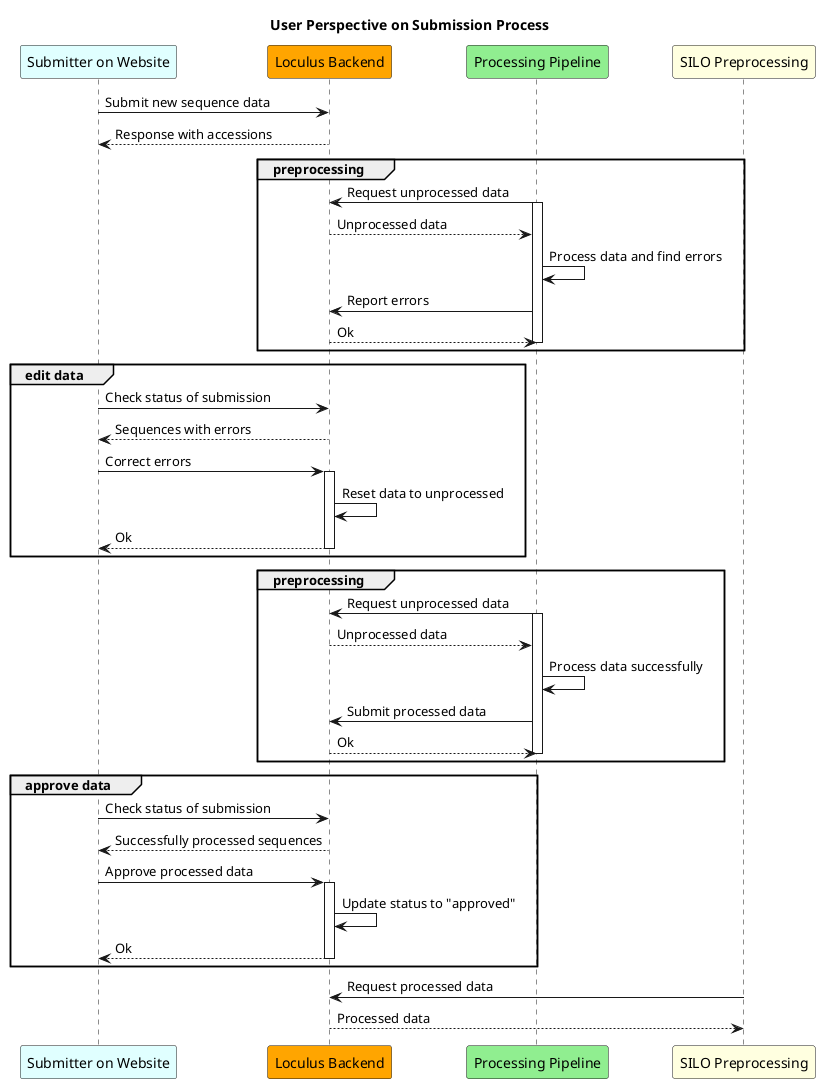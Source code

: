 @startuml

title User Perspective on Submission Process

participant "Submitter on Website" as submitter #LightCyan
participant "Loculus Backend" as backend #Orange
participant "Processing Pipeline" as processing #LightGreen
participant "SILO Preprocessing" as silo_processing #LightYellow

submitter -> backend: Submit new sequence data
backend --> submitter: Response with accessions

group preprocessing
    processing -> backend: Request unprocessed data
    activate processing
    backend --> processing: Unprocessed data
    processing -> processing: Process data and find errors
    processing -> backend: Report errors
    backend --> processing: Ok
    deactivate processing
end

group edit data
    submitter -> backend: Check status of submission
    backend --> submitter: Sequences with errors

    submitter -> backend: Correct errors
    activate backend
    backend -> backend: Reset data to unprocessed
    backend --> submitter: Ok
    deactivate backend
end

group preprocessing
    processing -> backend: Request unprocessed data
    activate processing
    backend --> processing: Unprocessed data
    processing -> processing: Process data successfully
    processing -> backend: Submit processed data
    backend --> processing: Ok
    deactivate processing
end

group approve data
    submitter -> backend: Check status of submission
    backend --> submitter: Successfully processed sequences
    submitter -> backend: Approve processed data
    activate backend
    backend -> backend: Update status to "approved"
    backend --> submitter: Ok
    deactivate backend
end

silo_processing -> backend: Request processed data
backend --> silo_processing: Processed data

@enduml
